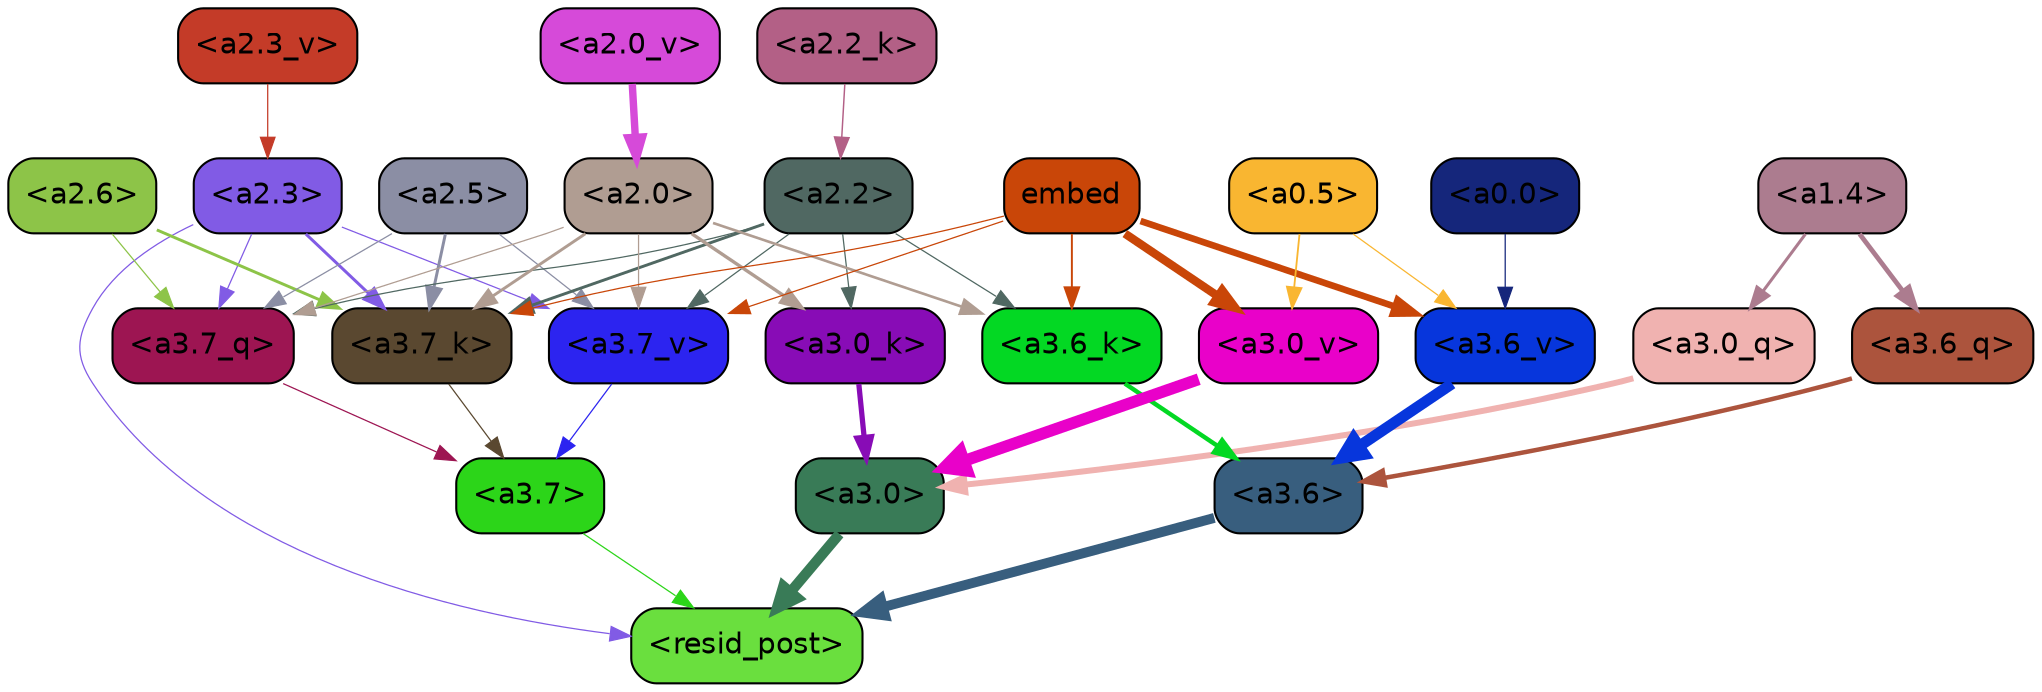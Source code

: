 strict digraph "" {
	graph [bgcolor=transparent,
		layout=dot,
		overlap=false,
		splines=true
	];
	"<a3.7>"	[color=black,
		fillcolor="#2cd519",
		fontname=Helvetica,
		shape=box,
		style="filled, rounded"];
	"<resid_post>"	[color=black,
		fillcolor="#6adf3e",
		fontname=Helvetica,
		shape=box,
		style="filled, rounded"];
	"<a3.7>" -> "<resid_post>"	[color="#2cd519",
		penwidth=0.6];
	"<a3.6>"	[color=black,
		fillcolor="#385e7e",
		fontname=Helvetica,
		shape=box,
		style="filled, rounded"];
	"<a3.6>" -> "<resid_post>"	[color="#385e7e",
		penwidth=4.749041676521301];
	"<a3.0>"	[color=black,
		fillcolor="#397b57",
		fontname=Helvetica,
		shape=box,
		style="filled, rounded"];
	"<a3.0>" -> "<resid_post>"	[color="#397b57",
		penwidth=5.004215121269226];
	"<a2.3>"	[color=black,
		fillcolor="#815be5",
		fontname=Helvetica,
		shape=box,
		style="filled, rounded"];
	"<a2.3>" -> "<resid_post>"	[color="#815be5",
		penwidth=0.6];
	"<a3.7_q>"	[color=black,
		fillcolor="#9d1552",
		fontname=Helvetica,
		shape=box,
		style="filled, rounded"];
	"<a2.3>" -> "<a3.7_q>"	[color="#815be5",
		penwidth=0.6];
	"<a3.7_k>"	[color=black,
		fillcolor="#5a4830",
		fontname=Helvetica,
		shape=box,
		style="filled, rounded"];
	"<a2.3>" -> "<a3.7_k>"	[color="#815be5",
		penwidth=1.4391854107379913];
	"<a3.7_v>"	[color=black,
		fillcolor="#2c24f0",
		fontname=Helvetica,
		shape=box,
		style="filled, rounded"];
	"<a2.3>" -> "<a3.7_v>"	[color="#815be5",
		penwidth=0.6];
	"<a3.7_q>" -> "<a3.7>"	[color="#9d1552",
		penwidth=0.6];
	"<a3.6_q>"	[color=black,
		fillcolor="#ac543d",
		fontname=Helvetica,
		shape=box,
		style="filled, rounded"];
	"<a3.6_q>" -> "<a3.6>"	[color="#ac543d",
		penwidth=2.160832464694977];
	"<a3.0_q>"	[color=black,
		fillcolor="#f0b2b0",
		fontname=Helvetica,
		shape=box,
		style="filled, rounded"];
	"<a3.0_q>" -> "<a3.0>"	[color="#f0b2b0",
		penwidth=2.870753765106201];
	"<a3.7_k>" -> "<a3.7>"	[color="#5a4830",
		penwidth=0.6];
	"<a3.6_k>"	[color=black,
		fillcolor="#03d823",
		fontname=Helvetica,
		shape=box,
		style="filled, rounded"];
	"<a3.6_k>" -> "<a3.6>"	[color="#03d823",
		penwidth=2.13908451795578];
	"<a3.0_k>"	[color=black,
		fillcolor="#880cb6",
		fontname=Helvetica,
		shape=box,
		style="filled, rounded"];
	"<a3.0_k>" -> "<a3.0>"	[color="#880cb6",
		penwidth=2.520303964614868];
	"<a3.7_v>" -> "<a3.7>"	[color="#2c24f0",
		penwidth=0.6];
	"<a3.6_v>"	[color=black,
		fillcolor="#0736dc",
		fontname=Helvetica,
		shape=box,
		style="filled, rounded"];
	"<a3.6_v>" -> "<a3.6>"	[color="#0736dc",
		penwidth=5.297133803367615];
	"<a3.0_v>"	[color=black,
		fillcolor="#e901c9",
		fontname=Helvetica,
		shape=box,
		style="filled, rounded"];
	"<a3.0_v>" -> "<a3.0>"	[color="#e901c9",
		penwidth=5.680712580680847];
	"<a2.6>"	[color=black,
		fillcolor="#8dc448",
		fontname=Helvetica,
		shape=box,
		style="filled, rounded"];
	"<a2.6>" -> "<a3.7_q>"	[color="#8dc448",
		penwidth=0.6];
	"<a2.6>" -> "<a3.7_k>"	[color="#8dc448",
		penwidth=1.4180794060230255];
	"<a2.5>"	[color=black,
		fillcolor="#8b8ea4",
		fontname=Helvetica,
		shape=box,
		style="filled, rounded"];
	"<a2.5>" -> "<a3.7_q>"	[color="#8b8ea4",
		penwidth=0.6];
	"<a2.5>" -> "<a3.7_k>"	[color="#8b8ea4",
		penwidth=1.4281435310840607];
	"<a2.5>" -> "<a3.7_v>"	[color="#8b8ea4",
		penwidth=0.6];
	"<a2.2>"	[color=black,
		fillcolor="#506862",
		fontname=Helvetica,
		shape=box,
		style="filled, rounded"];
	"<a2.2>" -> "<a3.7_q>"	[color="#506862",
		penwidth=0.6];
	"<a2.2>" -> "<a3.7_k>"	[color="#506862",
		penwidth=1.3982512056827545];
	"<a2.2>" -> "<a3.6_k>"	[color="#506862",
		penwidth=0.6];
	"<a2.2>" -> "<a3.0_k>"	[color="#506862",
		penwidth=0.6];
	"<a2.2>" -> "<a3.7_v>"	[color="#506862",
		penwidth=0.6];
	"<a2.0>"	[color=black,
		fillcolor="#b09d92",
		fontname=Helvetica,
		shape=box,
		style="filled, rounded"];
	"<a2.0>" -> "<a3.7_q>"	[color="#b09d92",
		penwidth=0.6];
	"<a2.0>" -> "<a3.7_k>"	[color="#b09d92",
		penwidth=1.404832512140274];
	"<a2.0>" -> "<a3.6_k>"	[color="#b09d92",
		penwidth=1.2708758115768433];
	"<a2.0>" -> "<a3.0_k>"	[color="#b09d92",
		penwidth=1.6207245588302612];
	"<a2.0>" -> "<a3.7_v>"	[color="#b09d92",
		penwidth=0.6];
	"<a1.4>"	[color=black,
		fillcolor="#ac7c8f",
		fontname=Helvetica,
		shape=box,
		style="filled, rounded"];
	"<a1.4>" -> "<a3.6_q>"	[color="#ac7c8f",
		penwidth=2.289449453353882];
	"<a1.4>" -> "<a3.0_q>"	[color="#ac7c8f",
		penwidth=1.4600623846054077];
	embed	[color=black,
		fillcolor="#c94608",
		fontname=Helvetica,
		shape=box,
		style="filled, rounded"];
	embed -> "<a3.7_k>"	[color="#c94608",
		penwidth=0.6];
	embed -> "<a3.6_k>"	[color="#c94608",
		penwidth=0.9291638135910034];
	embed -> "<a3.7_v>"	[color="#c94608",
		penwidth=0.6];
	embed -> "<a3.6_v>"	[color="#c94608",
		penwidth=3.1808209121227264];
	embed -> "<a3.0_v>"	[color="#c94608",
		penwidth=4.036660343408585];
	"<a0.5>"	[color=black,
		fillcolor="#f9b631",
		fontname=Helvetica,
		shape=box,
		style="filled, rounded"];
	"<a0.5>" -> "<a3.6_v>"	[color="#f9b631",
		penwidth=0.6];
	"<a0.5>" -> "<a3.0_v>"	[color="#f9b631",
		penwidth=0.8798569142818451];
	"<a0.0>"	[color=black,
		fillcolor="#15267b",
		fontname=Helvetica,
		shape=box,
		style="filled, rounded"];
	"<a0.0>" -> "<a3.6_v>"	[color="#15267b",
		penwidth=0.6];
	"<a2.2_k>"	[color=black,
		fillcolor="#b36086",
		fontname=Helvetica,
		shape=box,
		style="filled, rounded"];
	"<a2.2_k>" -> "<a2.2>"	[color="#b36086",
		penwidth=0.7060726433992386];
	"<a2.3_v>"	[color=black,
		fillcolor="#c43b28",
		fontname=Helvetica,
		shape=box,
		style="filled, rounded"];
	"<a2.3_v>" -> "<a2.3>"	[color="#c43b28",
		penwidth=0.6];
	"<a2.0_v>"	[color=black,
		fillcolor="#d64ad9",
		fontname=Helvetica,
		shape=box,
		style="filled, rounded"];
	"<a2.0_v>" -> "<a2.0>"	[color="#d64ad9",
		penwidth=3.56003999710083];
}
